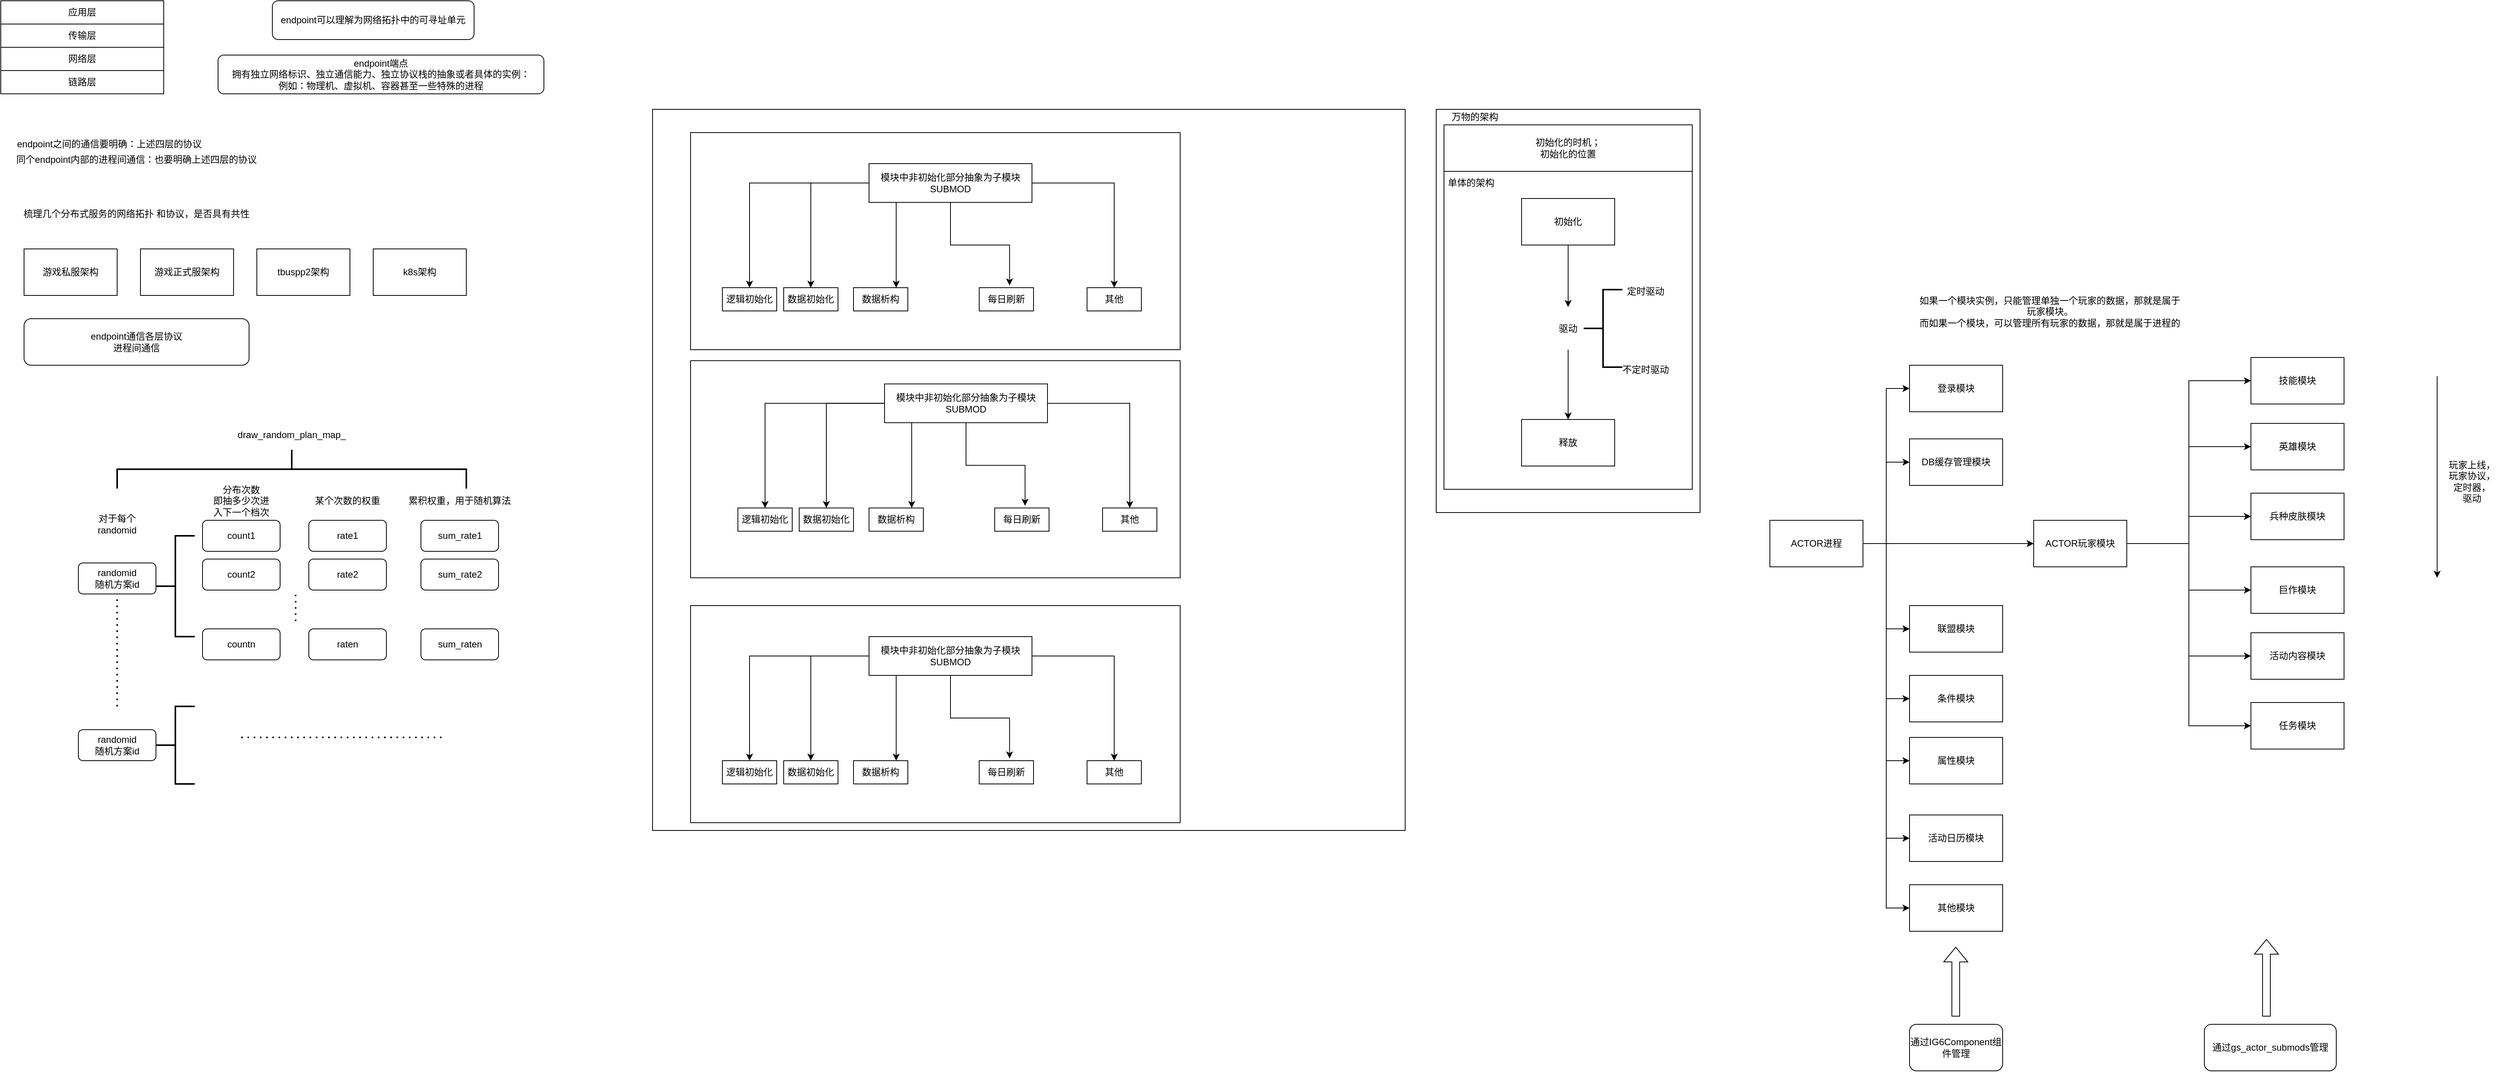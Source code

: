 <mxfile version="28.1.1">
  <diagram name="第 1 页" id="6L0QKgz08H0uk4aZn0Ru">
    <mxGraphModel dx="2454" dy="1193" grid="1" gridSize="10" guides="1" tooltips="1" connect="1" arrows="1" fold="1" page="1" pageScale="1" pageWidth="827" pageHeight="1169" math="0" shadow="0">
      <root>
        <mxCell id="0" />
        <mxCell id="1" parent="0" />
        <mxCell id="KU0j-aZhRdwBa8eBkRVH-1" value="应用层" style="rounded=0;whiteSpace=wrap;html=1;" parent="1" vertex="1">
          <mxGeometry x="10" y="10" width="210" height="30" as="geometry" />
        </mxCell>
        <mxCell id="KU0j-aZhRdwBa8eBkRVH-3" value="传输层" style="rounded=0;whiteSpace=wrap;html=1;" parent="1" vertex="1">
          <mxGeometry x="10" y="40" width="210" height="30" as="geometry" />
        </mxCell>
        <mxCell id="KU0j-aZhRdwBa8eBkRVH-4" value="网络层" style="rounded=0;whiteSpace=wrap;html=1;" parent="1" vertex="1">
          <mxGeometry x="10" y="70" width="210" height="30" as="geometry" />
        </mxCell>
        <mxCell id="KU0j-aZhRdwBa8eBkRVH-5" value="链路层" style="rounded=0;whiteSpace=wrap;html=1;" parent="1" vertex="1">
          <mxGeometry x="10" y="100" width="210" height="30" as="geometry" />
        </mxCell>
        <mxCell id="KU0j-aZhRdwBa8eBkRVH-6" value="endpoint可以理解为网络拓扑中的可寻址单元" style="rounded=1;whiteSpace=wrap;html=1;" parent="1" vertex="1">
          <mxGeometry x="360" y="10" width="260" height="50" as="geometry" />
        </mxCell>
        <mxCell id="KU0j-aZhRdwBa8eBkRVH-7" value="endpoint端点&lt;div&gt;拥有独立网络标识、独立通信能力、独立协议栈的抽象或者具体的实例：&lt;/div&gt;&lt;div&gt;例如：物理机、虚拟机、容器甚至一些特殊的进程&lt;/div&gt;" style="rounded=1;whiteSpace=wrap;html=1;" parent="1" vertex="1">
          <mxGeometry x="290" y="80" width="420" height="50" as="geometry" />
        </mxCell>
        <mxCell id="KU0j-aZhRdwBa8eBkRVH-9" value="endpoint之间的通信要明确：上述四层的协议" style="text;html=1;align=center;verticalAlign=middle;whiteSpace=wrap;rounded=0;" parent="1" vertex="1">
          <mxGeometry x="20" y="180" width="260" height="30" as="geometry" />
        </mxCell>
        <mxCell id="KU0j-aZhRdwBa8eBkRVH-10" value="同个endpoint内部的进程间通信：也要明确上述四层的协议" style="text;html=1;align=center;verticalAlign=middle;whiteSpace=wrap;rounded=0;" parent="1" vertex="1">
          <mxGeometry x="20" y="200" width="330" height="30" as="geometry" />
        </mxCell>
        <mxCell id="KU0j-aZhRdwBa8eBkRVH-11" value="梳理几个分布式服务的网络拓扑 和协议，是否具有共性" style="text;html=1;align=center;verticalAlign=middle;whiteSpace=wrap;rounded=0;" parent="1" vertex="1">
          <mxGeometry x="30" y="270" width="310" height="30" as="geometry" />
        </mxCell>
        <mxCell id="KU0j-aZhRdwBa8eBkRVH-12" value="游戏私服架构" style="rounded=0;whiteSpace=wrap;html=1;" parent="1" vertex="1">
          <mxGeometry x="40" y="330" width="120" height="60" as="geometry" />
        </mxCell>
        <mxCell id="KU0j-aZhRdwBa8eBkRVH-13" value="游戏正式服架构" style="rounded=0;whiteSpace=wrap;html=1;" parent="1" vertex="1">
          <mxGeometry x="190" y="330" width="120" height="60" as="geometry" />
        </mxCell>
        <mxCell id="KU0j-aZhRdwBa8eBkRVH-14" value="tbuspp2架构" style="rounded=0;whiteSpace=wrap;html=1;" parent="1" vertex="1">
          <mxGeometry x="340" y="330" width="120" height="60" as="geometry" />
        </mxCell>
        <mxCell id="KU0j-aZhRdwBa8eBkRVH-15" value="k8s架构" style="rounded=0;whiteSpace=wrap;html=1;" parent="1" vertex="1">
          <mxGeometry x="490" y="330" width="120" height="60" as="geometry" />
        </mxCell>
        <mxCell id="KU0j-aZhRdwBa8eBkRVH-17" value="endpoint通信各层协议&lt;div&gt;进程间通信&lt;/div&gt;" style="rounded=1;whiteSpace=wrap;html=1;" parent="1" vertex="1">
          <mxGeometry x="40" y="420" width="290" height="60" as="geometry" />
        </mxCell>
        <mxCell id="KU0j-aZhRdwBa8eBkRVH-18" value="randomid&lt;div&gt;随机方案id&lt;/div&gt;" style="rounded=1;whiteSpace=wrap;html=1;" parent="1" vertex="1">
          <mxGeometry x="110" y="735" width="100" height="40" as="geometry" />
        </mxCell>
        <mxCell id="KU0j-aZhRdwBa8eBkRVH-20" value="count1" style="rounded=1;whiteSpace=wrap;html=1;" parent="1" vertex="1">
          <mxGeometry x="270" y="680" width="100" height="40" as="geometry" />
        </mxCell>
        <mxCell id="KU0j-aZhRdwBa8eBkRVH-21" value="rate1" style="rounded=1;whiteSpace=wrap;html=1;" parent="1" vertex="1">
          <mxGeometry x="407" y="680" width="100" height="40" as="geometry" />
        </mxCell>
        <mxCell id="KU0j-aZhRdwBa8eBkRVH-22" value="sum_rate1" style="rounded=1;whiteSpace=wrap;html=1;" parent="1" vertex="1">
          <mxGeometry x="551.5" y="680" width="100" height="40" as="geometry" />
        </mxCell>
        <mxCell id="KU0j-aZhRdwBa8eBkRVH-23" value="对于每个randomid" style="text;html=1;align=center;verticalAlign=middle;whiteSpace=wrap;rounded=0;" parent="1" vertex="1">
          <mxGeometry x="130" y="670" width="60" height="30" as="geometry" />
        </mxCell>
        <mxCell id="KU0j-aZhRdwBa8eBkRVH-24" value="分布次数&lt;div&gt;即抽多少次进入下一个档次&lt;/div&gt;" style="text;html=1;align=center;verticalAlign=middle;whiteSpace=wrap;rounded=0;" parent="1" vertex="1">
          <mxGeometry x="280" y="640" width="80" height="30" as="geometry" />
        </mxCell>
        <mxCell id="KU0j-aZhRdwBa8eBkRVH-25" value="某个次数的权重" style="text;html=1;align=center;verticalAlign=middle;whiteSpace=wrap;rounded=0;" parent="1" vertex="1">
          <mxGeometry x="414" y="640" width="86" height="30" as="geometry" />
        </mxCell>
        <mxCell id="KU0j-aZhRdwBa8eBkRVH-26" value="累积权重，用于随机算法" style="text;html=1;align=center;verticalAlign=middle;whiteSpace=wrap;rounded=0;" parent="1" vertex="1">
          <mxGeometry x="530" y="640" width="143" height="30" as="geometry" />
        </mxCell>
        <mxCell id="KU0j-aZhRdwBa8eBkRVH-27" value="count2" style="rounded=1;whiteSpace=wrap;html=1;" parent="1" vertex="1">
          <mxGeometry x="270" y="730" width="100" height="40" as="geometry" />
        </mxCell>
        <mxCell id="KU0j-aZhRdwBa8eBkRVH-28" value="rate2" style="rounded=1;whiteSpace=wrap;html=1;" parent="1" vertex="1">
          <mxGeometry x="407" y="730" width="100" height="40" as="geometry" />
        </mxCell>
        <mxCell id="KU0j-aZhRdwBa8eBkRVH-29" value="sum_rate2" style="rounded=1;whiteSpace=wrap;html=1;" parent="1" vertex="1">
          <mxGeometry x="551.5" y="730" width="100" height="40" as="geometry" />
        </mxCell>
        <mxCell id="KU0j-aZhRdwBa8eBkRVH-30" value="countn" style="rounded=1;whiteSpace=wrap;html=1;" parent="1" vertex="1">
          <mxGeometry x="270" y="820" width="100" height="40" as="geometry" />
        </mxCell>
        <mxCell id="KU0j-aZhRdwBa8eBkRVH-31" value="raten" style="rounded=1;whiteSpace=wrap;html=1;" parent="1" vertex="1">
          <mxGeometry x="407" y="820" width="100" height="40" as="geometry" />
        </mxCell>
        <mxCell id="KU0j-aZhRdwBa8eBkRVH-32" value="sum_raten" style="rounded=1;whiteSpace=wrap;html=1;" parent="1" vertex="1">
          <mxGeometry x="551.5" y="820" width="100" height="40" as="geometry" />
        </mxCell>
        <mxCell id="KU0j-aZhRdwBa8eBkRVH-34" value="" style="endArrow=none;dashed=1;html=1;dashPattern=1 3;strokeWidth=2;rounded=0;" parent="1" edge="1">
          <mxGeometry width="50" height="50" relative="1" as="geometry">
            <mxPoint x="390" y="810" as="sourcePoint" />
            <mxPoint x="390" y="770" as="targetPoint" />
          </mxGeometry>
        </mxCell>
        <mxCell id="KU0j-aZhRdwBa8eBkRVH-36" value="" style="endArrow=none;dashed=1;html=1;dashPattern=1 3;strokeWidth=2;rounded=0;" parent="1" edge="1">
          <mxGeometry width="50" height="50" relative="1" as="geometry">
            <mxPoint x="160" y="920" as="sourcePoint" />
            <mxPoint x="160" y="780" as="targetPoint" />
          </mxGeometry>
        </mxCell>
        <mxCell id="KU0j-aZhRdwBa8eBkRVH-37" value="randomid&lt;div&gt;随机方案id&lt;/div&gt;" style="rounded=1;whiteSpace=wrap;html=1;" parent="1" vertex="1">
          <mxGeometry x="110" y="950" width="100" height="40" as="geometry" />
        </mxCell>
        <mxCell id="KU0j-aZhRdwBa8eBkRVH-38" value="" style="endArrow=none;dashed=1;html=1;dashPattern=1 3;strokeWidth=2;rounded=0;" parent="1" edge="1">
          <mxGeometry width="50" height="50" relative="1" as="geometry">
            <mxPoint x="320" y="960" as="sourcePoint" />
            <mxPoint x="580" y="960" as="targetPoint" />
          </mxGeometry>
        </mxCell>
        <mxCell id="KU0j-aZhRdwBa8eBkRVH-39" value="" style="strokeWidth=2;html=1;shape=mxgraph.flowchart.annotation_2;align=left;labelPosition=right;pointerEvents=1;" parent="1" vertex="1">
          <mxGeometry x="210" y="700" width="50" height="130" as="geometry" />
        </mxCell>
        <mxCell id="KU0j-aZhRdwBa8eBkRVH-40" value="" style="strokeWidth=2;html=1;shape=mxgraph.flowchart.annotation_2;align=left;labelPosition=right;pointerEvents=1;" parent="1" vertex="1">
          <mxGeometry x="210" y="920" width="50" height="100" as="geometry" />
        </mxCell>
        <mxCell id="KU0j-aZhRdwBa8eBkRVH-41" value="" style="strokeWidth=2;html=1;shape=mxgraph.flowchart.annotation_2;align=left;labelPosition=right;pointerEvents=1;rotation=90;" parent="1" vertex="1">
          <mxGeometry x="359.99" y="389.13" width="50" height="450" as="geometry" />
        </mxCell>
        <mxCell id="KU0j-aZhRdwBa8eBkRVH-42" value="draw_random_plan_map_" style="text;html=1;align=center;verticalAlign=middle;whiteSpace=wrap;rounded=0;" parent="1" vertex="1">
          <mxGeometry x="301.99" y="550" width="166" height="40" as="geometry" />
        </mxCell>
        <mxCell id="3fNOpoJ3Ih4Q9q4e5zWk-3" value="" style="edgeStyle=orthogonalEdgeStyle;rounded=0;orthogonalLoop=1;jettySize=auto;html=1;" edge="1" parent="1" source="3fNOpoJ3Ih4Q9q4e5zWk-1" target="3fNOpoJ3Ih4Q9q4e5zWk-2">
          <mxGeometry relative="1" as="geometry" />
        </mxCell>
        <mxCell id="3fNOpoJ3Ih4Q9q4e5zWk-5" value="" style="edgeStyle=orthogonalEdgeStyle;rounded=0;orthogonalLoop=1;jettySize=auto;html=1;" edge="1" parent="1" source="3fNOpoJ3Ih4Q9q4e5zWk-1" target="3fNOpoJ3Ih4Q9q4e5zWk-4">
          <mxGeometry relative="1" as="geometry" />
        </mxCell>
        <mxCell id="3fNOpoJ3Ih4Q9q4e5zWk-7" style="edgeStyle=orthogonalEdgeStyle;rounded=0;orthogonalLoop=1;jettySize=auto;html=1;" edge="1" parent="1" source="3fNOpoJ3Ih4Q9q4e5zWk-1" target="3fNOpoJ3Ih4Q9q4e5zWk-6">
          <mxGeometry relative="1" as="geometry">
            <Array as="points">
              <mxPoint x="1164" y="310" />
              <mxPoint x="1164" y="310" />
            </Array>
          </mxGeometry>
        </mxCell>
        <mxCell id="3fNOpoJ3Ih4Q9q4e5zWk-12" style="edgeStyle=orthogonalEdgeStyle;rounded=0;orthogonalLoop=1;jettySize=auto;html=1;entryX=0.5;entryY=0;entryDx=0;entryDy=0;" edge="1" parent="1" source="3fNOpoJ3Ih4Q9q4e5zWk-1" target="3fNOpoJ3Ih4Q9q4e5zWk-11">
          <mxGeometry relative="1" as="geometry" />
        </mxCell>
        <mxCell id="3fNOpoJ3Ih4Q9q4e5zWk-1" value="&lt;div&gt;模块中非初始化部分抽象为子模块&lt;/div&gt;SUBMOD" style="rounded=0;whiteSpace=wrap;html=1;" vertex="1" parent="1">
          <mxGeometry x="1129" y="220" width="210" height="50" as="geometry" />
        </mxCell>
        <mxCell id="3fNOpoJ3Ih4Q9q4e5zWk-2" value="&lt;div&gt;逻辑初始化&lt;/div&gt;" style="rounded=0;whiteSpace=wrap;html=1;" vertex="1" parent="1">
          <mxGeometry x="940" y="380" width="70" height="30" as="geometry" />
        </mxCell>
        <mxCell id="3fNOpoJ3Ih4Q9q4e5zWk-4" value="数据初始化" style="whiteSpace=wrap;html=1;rounded=0;" vertex="1" parent="1">
          <mxGeometry x="1019" y="380" width="70" height="30" as="geometry" />
        </mxCell>
        <mxCell id="3fNOpoJ3Ih4Q9q4e5zWk-6" value="数据析构" style="whiteSpace=wrap;html=1;rounded=0;" vertex="1" parent="1">
          <mxGeometry x="1109" y="380" width="70" height="30" as="geometry" />
        </mxCell>
        <mxCell id="3fNOpoJ3Ih4Q9q4e5zWk-8" value="每日刷新" style="whiteSpace=wrap;html=1;rounded=0;" vertex="1" parent="1">
          <mxGeometry x="1271" y="380" width="70" height="30" as="geometry" />
        </mxCell>
        <mxCell id="3fNOpoJ3Ih4Q9q4e5zWk-9" style="edgeStyle=orthogonalEdgeStyle;rounded=0;orthogonalLoop=1;jettySize=auto;html=1;entryX=0.559;entryY=-0.095;entryDx=0;entryDy=0;entryPerimeter=0;" edge="1" parent="1" source="3fNOpoJ3Ih4Q9q4e5zWk-1" target="3fNOpoJ3Ih4Q9q4e5zWk-8">
          <mxGeometry relative="1" as="geometry" />
        </mxCell>
        <mxCell id="3fNOpoJ3Ih4Q9q4e5zWk-11" value="其他" style="whiteSpace=wrap;html=1;rounded=0;" vertex="1" parent="1">
          <mxGeometry x="1410" y="380" width="70" height="30" as="geometry" />
        </mxCell>
        <mxCell id="3fNOpoJ3Ih4Q9q4e5zWk-13" value="" style="rounded=0;whiteSpace=wrap;html=1;fillColor=none;" vertex="1" parent="1">
          <mxGeometry x="899" y="180" width="631" height="280" as="geometry" />
        </mxCell>
        <mxCell id="3fNOpoJ3Ih4Q9q4e5zWk-14" value="" style="edgeStyle=orthogonalEdgeStyle;rounded=0;orthogonalLoop=1;jettySize=auto;html=1;" edge="1" parent="1" source="3fNOpoJ3Ih4Q9q4e5zWk-18" target="3fNOpoJ3Ih4Q9q4e5zWk-19">
          <mxGeometry relative="1" as="geometry" />
        </mxCell>
        <mxCell id="3fNOpoJ3Ih4Q9q4e5zWk-15" value="" style="edgeStyle=orthogonalEdgeStyle;rounded=0;orthogonalLoop=1;jettySize=auto;html=1;" edge="1" parent="1" source="3fNOpoJ3Ih4Q9q4e5zWk-18" target="3fNOpoJ3Ih4Q9q4e5zWk-20">
          <mxGeometry relative="1" as="geometry" />
        </mxCell>
        <mxCell id="3fNOpoJ3Ih4Q9q4e5zWk-16" style="edgeStyle=orthogonalEdgeStyle;rounded=0;orthogonalLoop=1;jettySize=auto;html=1;" edge="1" parent="1" source="3fNOpoJ3Ih4Q9q4e5zWk-18" target="3fNOpoJ3Ih4Q9q4e5zWk-21">
          <mxGeometry relative="1" as="geometry">
            <Array as="points">
              <mxPoint x="1184" y="594.13" />
              <mxPoint x="1184" y="594.13" />
            </Array>
          </mxGeometry>
        </mxCell>
        <mxCell id="3fNOpoJ3Ih4Q9q4e5zWk-17" style="edgeStyle=orthogonalEdgeStyle;rounded=0;orthogonalLoop=1;jettySize=auto;html=1;entryX=0.5;entryY=0;entryDx=0;entryDy=0;" edge="1" parent="1" source="3fNOpoJ3Ih4Q9q4e5zWk-18" target="3fNOpoJ3Ih4Q9q4e5zWk-24">
          <mxGeometry relative="1" as="geometry" />
        </mxCell>
        <mxCell id="3fNOpoJ3Ih4Q9q4e5zWk-18" value="&lt;div&gt;模块中非初始化部分抽象为子模块&lt;/div&gt;SUBMOD" style="rounded=0;whiteSpace=wrap;html=1;" vertex="1" parent="1">
          <mxGeometry x="1149" y="504.13" width="210" height="50" as="geometry" />
        </mxCell>
        <mxCell id="3fNOpoJ3Ih4Q9q4e5zWk-19" value="&lt;div&gt;逻辑初始化&lt;/div&gt;" style="rounded=0;whiteSpace=wrap;html=1;" vertex="1" parent="1">
          <mxGeometry x="960" y="664.13" width="70" height="30" as="geometry" />
        </mxCell>
        <mxCell id="3fNOpoJ3Ih4Q9q4e5zWk-20" value="数据初始化" style="whiteSpace=wrap;html=1;rounded=0;" vertex="1" parent="1">
          <mxGeometry x="1039" y="664.13" width="70" height="30" as="geometry" />
        </mxCell>
        <mxCell id="3fNOpoJ3Ih4Q9q4e5zWk-21" value="数据析构" style="whiteSpace=wrap;html=1;rounded=0;" vertex="1" parent="1">
          <mxGeometry x="1129" y="664.13" width="70" height="30" as="geometry" />
        </mxCell>
        <mxCell id="3fNOpoJ3Ih4Q9q4e5zWk-22" value="每日刷新" style="whiteSpace=wrap;html=1;rounded=0;" vertex="1" parent="1">
          <mxGeometry x="1291" y="664.13" width="70" height="30" as="geometry" />
        </mxCell>
        <mxCell id="3fNOpoJ3Ih4Q9q4e5zWk-23" style="edgeStyle=orthogonalEdgeStyle;rounded=0;orthogonalLoop=1;jettySize=auto;html=1;entryX=0.559;entryY=-0.095;entryDx=0;entryDy=0;entryPerimeter=0;" edge="1" parent="1" source="3fNOpoJ3Ih4Q9q4e5zWk-18" target="3fNOpoJ3Ih4Q9q4e5zWk-22">
          <mxGeometry relative="1" as="geometry" />
        </mxCell>
        <mxCell id="3fNOpoJ3Ih4Q9q4e5zWk-24" value="其他" style="whiteSpace=wrap;html=1;rounded=0;" vertex="1" parent="1">
          <mxGeometry x="1430" y="664.13" width="70" height="30" as="geometry" />
        </mxCell>
        <mxCell id="3fNOpoJ3Ih4Q9q4e5zWk-25" value="" style="rounded=0;whiteSpace=wrap;html=1;fillColor=none;" vertex="1" parent="1">
          <mxGeometry x="899" y="474.13" width="631" height="280" as="geometry" />
        </mxCell>
        <mxCell id="3fNOpoJ3Ih4Q9q4e5zWk-26" value="" style="edgeStyle=orthogonalEdgeStyle;rounded=0;orthogonalLoop=1;jettySize=auto;html=1;" edge="1" parent="1" source="3fNOpoJ3Ih4Q9q4e5zWk-30" target="3fNOpoJ3Ih4Q9q4e5zWk-31">
          <mxGeometry relative="1" as="geometry" />
        </mxCell>
        <mxCell id="3fNOpoJ3Ih4Q9q4e5zWk-27" value="" style="edgeStyle=orthogonalEdgeStyle;rounded=0;orthogonalLoop=1;jettySize=auto;html=1;" edge="1" parent="1" source="3fNOpoJ3Ih4Q9q4e5zWk-30" target="3fNOpoJ3Ih4Q9q4e5zWk-32">
          <mxGeometry relative="1" as="geometry" />
        </mxCell>
        <mxCell id="3fNOpoJ3Ih4Q9q4e5zWk-28" style="edgeStyle=orthogonalEdgeStyle;rounded=0;orthogonalLoop=1;jettySize=auto;html=1;" edge="1" parent="1" source="3fNOpoJ3Ih4Q9q4e5zWk-30" target="3fNOpoJ3Ih4Q9q4e5zWk-33">
          <mxGeometry relative="1" as="geometry">
            <Array as="points">
              <mxPoint x="1164" y="920" />
              <mxPoint x="1164" y="920" />
            </Array>
          </mxGeometry>
        </mxCell>
        <mxCell id="3fNOpoJ3Ih4Q9q4e5zWk-29" style="edgeStyle=orthogonalEdgeStyle;rounded=0;orthogonalLoop=1;jettySize=auto;html=1;entryX=0.5;entryY=0;entryDx=0;entryDy=0;" edge="1" parent="1" source="3fNOpoJ3Ih4Q9q4e5zWk-30" target="3fNOpoJ3Ih4Q9q4e5zWk-36">
          <mxGeometry relative="1" as="geometry" />
        </mxCell>
        <mxCell id="3fNOpoJ3Ih4Q9q4e5zWk-30" value="&lt;div&gt;模块中非初始化部分抽象为子模块&lt;/div&gt;SUBMOD" style="rounded=0;whiteSpace=wrap;html=1;" vertex="1" parent="1">
          <mxGeometry x="1129" y="830" width="210" height="50" as="geometry" />
        </mxCell>
        <mxCell id="3fNOpoJ3Ih4Q9q4e5zWk-31" value="&lt;div&gt;逻辑初始化&lt;/div&gt;" style="rounded=0;whiteSpace=wrap;html=1;" vertex="1" parent="1">
          <mxGeometry x="940" y="990" width="70" height="30" as="geometry" />
        </mxCell>
        <mxCell id="3fNOpoJ3Ih4Q9q4e5zWk-32" value="数据初始化" style="whiteSpace=wrap;html=1;rounded=0;" vertex="1" parent="1">
          <mxGeometry x="1019" y="990" width="70" height="30" as="geometry" />
        </mxCell>
        <mxCell id="3fNOpoJ3Ih4Q9q4e5zWk-33" value="数据析构" style="whiteSpace=wrap;html=1;rounded=0;" vertex="1" parent="1">
          <mxGeometry x="1109" y="990" width="70" height="30" as="geometry" />
        </mxCell>
        <mxCell id="3fNOpoJ3Ih4Q9q4e5zWk-34" value="每日刷新" style="whiteSpace=wrap;html=1;rounded=0;" vertex="1" parent="1">
          <mxGeometry x="1271" y="990" width="70" height="30" as="geometry" />
        </mxCell>
        <mxCell id="3fNOpoJ3Ih4Q9q4e5zWk-35" style="edgeStyle=orthogonalEdgeStyle;rounded=0;orthogonalLoop=1;jettySize=auto;html=1;entryX=0.559;entryY=-0.095;entryDx=0;entryDy=0;entryPerimeter=0;" edge="1" parent="1" source="3fNOpoJ3Ih4Q9q4e5zWk-30" target="3fNOpoJ3Ih4Q9q4e5zWk-34">
          <mxGeometry relative="1" as="geometry" />
        </mxCell>
        <mxCell id="3fNOpoJ3Ih4Q9q4e5zWk-36" value="其他" style="whiteSpace=wrap;html=1;rounded=0;" vertex="1" parent="1">
          <mxGeometry x="1410" y="990" width="70" height="30" as="geometry" />
        </mxCell>
        <mxCell id="3fNOpoJ3Ih4Q9q4e5zWk-37" value="" style="rounded=0;whiteSpace=wrap;html=1;fillColor=none;" vertex="1" parent="1">
          <mxGeometry x="899" y="790" width="631" height="280" as="geometry" />
        </mxCell>
        <mxCell id="3fNOpoJ3Ih4Q9q4e5zWk-38" value="" style="rounded=0;whiteSpace=wrap;html=1;fillColor=none;" vertex="1" parent="1">
          <mxGeometry x="850" y="150" width="970" height="930" as="geometry" />
        </mxCell>
        <mxCell id="3fNOpoJ3Ih4Q9q4e5zWk-41" style="edgeStyle=orthogonalEdgeStyle;rounded=0;orthogonalLoop=1;jettySize=auto;html=1;" edge="1" parent="1" source="3fNOpoJ3Ih4Q9q4e5zWk-43" target="3fNOpoJ3Ih4Q9q4e5zWk-40">
          <mxGeometry relative="1" as="geometry" />
        </mxCell>
        <mxCell id="3fNOpoJ3Ih4Q9q4e5zWk-39" value="初始化" style="rounded=0;whiteSpace=wrap;html=1;" vertex="1" parent="1">
          <mxGeometry x="1970" y="265" width="120" height="60" as="geometry" />
        </mxCell>
        <mxCell id="3fNOpoJ3Ih4Q9q4e5zWk-40" value="释放" style="rounded=0;whiteSpace=wrap;html=1;" vertex="1" parent="1">
          <mxGeometry x="1970" y="550" width="120" height="60" as="geometry" />
        </mxCell>
        <mxCell id="3fNOpoJ3Ih4Q9q4e5zWk-42" value="" style="edgeStyle=orthogonalEdgeStyle;rounded=0;orthogonalLoop=1;jettySize=auto;html=1;" edge="1" parent="1" source="3fNOpoJ3Ih4Q9q4e5zWk-39" target="3fNOpoJ3Ih4Q9q4e5zWk-43">
          <mxGeometry relative="1" as="geometry">
            <mxPoint x="2030" y="325" as="sourcePoint" />
            <mxPoint x="2030" y="550" as="targetPoint" />
          </mxGeometry>
        </mxCell>
        <mxCell id="3fNOpoJ3Ih4Q9q4e5zWk-43" value="驱动" style="text;html=1;align=center;verticalAlign=middle;whiteSpace=wrap;rounded=0;" vertex="1" parent="1">
          <mxGeometry x="2000" y="405" width="60" height="55" as="geometry" />
        </mxCell>
        <mxCell id="3fNOpoJ3Ih4Q9q4e5zWk-44" value="" style="strokeWidth=2;html=1;shape=mxgraph.flowchart.annotation_2;align=left;labelPosition=right;pointerEvents=1;" vertex="1" parent="1">
          <mxGeometry x="2050" y="382.5" width="50" height="100" as="geometry" />
        </mxCell>
        <mxCell id="3fNOpoJ3Ih4Q9q4e5zWk-45" value="定时驱动" style="text;html=1;align=center;verticalAlign=middle;whiteSpace=wrap;rounded=0;" vertex="1" parent="1">
          <mxGeometry x="2100" y="369" width="60" height="31" as="geometry" />
        </mxCell>
        <mxCell id="3fNOpoJ3Ih4Q9q4e5zWk-46" value="不定时驱动" style="text;html=1;align=center;verticalAlign=middle;whiteSpace=wrap;rounded=0;" vertex="1" parent="1">
          <mxGeometry x="2090" y="470" width="80" height="31" as="geometry" />
        </mxCell>
        <mxCell id="3fNOpoJ3Ih4Q9q4e5zWk-47" value="" style="rounded=0;whiteSpace=wrap;html=1;fillColor=none;" vertex="1" parent="1">
          <mxGeometry x="1870" y="230" width="320" height="410" as="geometry" />
        </mxCell>
        <mxCell id="3fNOpoJ3Ih4Q9q4e5zWk-48" value="万物的架构" style="text;html=1;align=center;verticalAlign=middle;whiteSpace=wrap;rounded=0;" vertex="1" parent="1">
          <mxGeometry x="1860" y="140" width="100" height="40" as="geometry" />
        </mxCell>
        <mxCell id="3fNOpoJ3Ih4Q9q4e5zWk-50" value="初始化的时机；&lt;div&gt;初始化的位置&lt;/div&gt;" style="rounded=0;whiteSpace=wrap;html=1;" vertex="1" parent="1">
          <mxGeometry x="1870" y="170" width="320" height="60" as="geometry" />
        </mxCell>
        <mxCell id="3fNOpoJ3Ih4Q9q4e5zWk-51" value="" style="rounded=0;whiteSpace=wrap;html=1;fillColor=none;" vertex="1" parent="1">
          <mxGeometry x="1860" y="150" width="340" height="520" as="geometry" />
        </mxCell>
        <mxCell id="3fNOpoJ3Ih4Q9q4e5zWk-52" value="单体的架构" style="text;html=1;align=center;verticalAlign=middle;whiteSpace=wrap;rounded=0;" vertex="1" parent="1">
          <mxGeometry x="1870" y="230" width="70" height="30" as="geometry" />
        </mxCell>
        <mxCell id="3fNOpoJ3Ih4Q9q4e5zWk-67" style="edgeStyle=orthogonalEdgeStyle;rounded=0;orthogonalLoop=1;jettySize=auto;html=1;entryX=0;entryY=0.5;entryDx=0;entryDy=0;" edge="1" parent="1" source="3fNOpoJ3Ih4Q9q4e5zWk-53" target="3fNOpoJ3Ih4Q9q4e5zWk-54">
          <mxGeometry relative="1" as="geometry" />
        </mxCell>
        <mxCell id="3fNOpoJ3Ih4Q9q4e5zWk-68" style="edgeStyle=orthogonalEdgeStyle;rounded=0;orthogonalLoop=1;jettySize=auto;html=1;entryX=0;entryY=0.5;entryDx=0;entryDy=0;" edge="1" parent="1" source="3fNOpoJ3Ih4Q9q4e5zWk-53" target="3fNOpoJ3Ih4Q9q4e5zWk-55">
          <mxGeometry relative="1" as="geometry" />
        </mxCell>
        <mxCell id="3fNOpoJ3Ih4Q9q4e5zWk-69" style="edgeStyle=orthogonalEdgeStyle;rounded=0;orthogonalLoop=1;jettySize=auto;html=1;entryX=0;entryY=0.5;entryDx=0;entryDy=0;" edge="1" parent="1" source="3fNOpoJ3Ih4Q9q4e5zWk-53" target="3fNOpoJ3Ih4Q9q4e5zWk-56">
          <mxGeometry relative="1" as="geometry" />
        </mxCell>
        <mxCell id="3fNOpoJ3Ih4Q9q4e5zWk-71" style="edgeStyle=orthogonalEdgeStyle;rounded=0;orthogonalLoop=1;jettySize=auto;html=1;entryX=0;entryY=0.5;entryDx=0;entryDy=0;" edge="1" parent="1" source="3fNOpoJ3Ih4Q9q4e5zWk-53" target="3fNOpoJ3Ih4Q9q4e5zWk-57">
          <mxGeometry relative="1" as="geometry" />
        </mxCell>
        <mxCell id="3fNOpoJ3Ih4Q9q4e5zWk-72" style="edgeStyle=orthogonalEdgeStyle;rounded=0;orthogonalLoop=1;jettySize=auto;html=1;entryX=0;entryY=0.5;entryDx=0;entryDy=0;" edge="1" parent="1" source="3fNOpoJ3Ih4Q9q4e5zWk-53" target="3fNOpoJ3Ih4Q9q4e5zWk-66">
          <mxGeometry relative="1" as="geometry" />
        </mxCell>
        <mxCell id="3fNOpoJ3Ih4Q9q4e5zWk-73" style="edgeStyle=orthogonalEdgeStyle;rounded=0;orthogonalLoop=1;jettySize=auto;html=1;entryX=0;entryY=0.5;entryDx=0;entryDy=0;" edge="1" parent="1" source="3fNOpoJ3Ih4Q9q4e5zWk-53" target="3fNOpoJ3Ih4Q9q4e5zWk-65">
          <mxGeometry relative="1" as="geometry" />
        </mxCell>
        <mxCell id="3fNOpoJ3Ih4Q9q4e5zWk-84" style="edgeStyle=orthogonalEdgeStyle;rounded=0;orthogonalLoop=1;jettySize=auto;html=1;entryX=0;entryY=0.5;entryDx=0;entryDy=0;" edge="1" parent="1" source="3fNOpoJ3Ih4Q9q4e5zWk-53" target="3fNOpoJ3Ih4Q9q4e5zWk-61">
          <mxGeometry relative="1" as="geometry" />
        </mxCell>
        <mxCell id="3fNOpoJ3Ih4Q9q4e5zWk-85" style="edgeStyle=orthogonalEdgeStyle;rounded=0;orthogonalLoop=1;jettySize=auto;html=1;entryX=0;entryY=0.5;entryDx=0;entryDy=0;" edge="1" parent="1" source="3fNOpoJ3Ih4Q9q4e5zWk-53" target="3fNOpoJ3Ih4Q9q4e5zWk-62">
          <mxGeometry relative="1" as="geometry" />
        </mxCell>
        <mxCell id="3fNOpoJ3Ih4Q9q4e5zWk-53" value="ACTOR进程" style="rounded=0;whiteSpace=wrap;html=1;" vertex="1" parent="1">
          <mxGeometry x="2290" y="680" width="120" height="60" as="geometry" />
        </mxCell>
        <mxCell id="3fNOpoJ3Ih4Q9q4e5zWk-54" value="登录模块" style="rounded=0;whiteSpace=wrap;html=1;" vertex="1" parent="1">
          <mxGeometry x="2470" y="480" width="120" height="60" as="geometry" />
        </mxCell>
        <mxCell id="3fNOpoJ3Ih4Q9q4e5zWk-55" value="DB缓存管理模块" style="rounded=0;whiteSpace=wrap;html=1;" vertex="1" parent="1">
          <mxGeometry x="2470" y="575" width="120" height="60" as="geometry" />
        </mxCell>
        <mxCell id="3fNOpoJ3Ih4Q9q4e5zWk-74" style="edgeStyle=orthogonalEdgeStyle;rounded=0;orthogonalLoop=1;jettySize=auto;html=1;entryX=0;entryY=0.5;entryDx=0;entryDy=0;" edge="1" parent="1" source="3fNOpoJ3Ih4Q9q4e5zWk-56" target="3fNOpoJ3Ih4Q9q4e5zWk-58">
          <mxGeometry relative="1" as="geometry" />
        </mxCell>
        <mxCell id="3fNOpoJ3Ih4Q9q4e5zWk-75" style="edgeStyle=orthogonalEdgeStyle;rounded=0;orthogonalLoop=1;jettySize=auto;html=1;entryX=0;entryY=0.5;entryDx=0;entryDy=0;" edge="1" parent="1" source="3fNOpoJ3Ih4Q9q4e5zWk-56" target="3fNOpoJ3Ih4Q9q4e5zWk-59">
          <mxGeometry relative="1" as="geometry" />
        </mxCell>
        <mxCell id="3fNOpoJ3Ih4Q9q4e5zWk-76" style="edgeStyle=orthogonalEdgeStyle;rounded=0;orthogonalLoop=1;jettySize=auto;html=1;entryX=0;entryY=0.5;entryDx=0;entryDy=0;" edge="1" parent="1" source="3fNOpoJ3Ih4Q9q4e5zWk-56" target="3fNOpoJ3Ih4Q9q4e5zWk-60">
          <mxGeometry relative="1" as="geometry" />
        </mxCell>
        <mxCell id="3fNOpoJ3Ih4Q9q4e5zWk-77" style="edgeStyle=orthogonalEdgeStyle;rounded=0;orthogonalLoop=1;jettySize=auto;html=1;entryX=0;entryY=0.5;entryDx=0;entryDy=0;" edge="1" parent="1" source="3fNOpoJ3Ih4Q9q4e5zWk-56" target="3fNOpoJ3Ih4Q9q4e5zWk-64">
          <mxGeometry relative="1" as="geometry" />
        </mxCell>
        <mxCell id="3fNOpoJ3Ih4Q9q4e5zWk-80" style="edgeStyle=orthogonalEdgeStyle;rounded=0;orthogonalLoop=1;jettySize=auto;html=1;entryX=0;entryY=0.5;entryDx=0;entryDy=0;" edge="1" parent="1" source="3fNOpoJ3Ih4Q9q4e5zWk-56" target="3fNOpoJ3Ih4Q9q4e5zWk-63">
          <mxGeometry relative="1" as="geometry" />
        </mxCell>
        <mxCell id="3fNOpoJ3Ih4Q9q4e5zWk-83" style="edgeStyle=orthogonalEdgeStyle;rounded=0;orthogonalLoop=1;jettySize=auto;html=1;entryX=0;entryY=0.5;entryDx=0;entryDy=0;" edge="1" parent="1" source="3fNOpoJ3Ih4Q9q4e5zWk-56" target="3fNOpoJ3Ih4Q9q4e5zWk-82">
          <mxGeometry relative="1" as="geometry" />
        </mxCell>
        <mxCell id="3fNOpoJ3Ih4Q9q4e5zWk-56" value="ACTOR玩家模块" style="rounded=0;whiteSpace=wrap;html=1;" vertex="1" parent="1">
          <mxGeometry x="2630" y="680" width="120" height="60" as="geometry" />
        </mxCell>
        <mxCell id="3fNOpoJ3Ih4Q9q4e5zWk-57" value="联盟模块" style="rounded=0;whiteSpace=wrap;html=1;" vertex="1" parent="1">
          <mxGeometry x="2470" y="790" width="120" height="60" as="geometry" />
        </mxCell>
        <mxCell id="3fNOpoJ3Ih4Q9q4e5zWk-58" value="技能模块" style="rounded=0;whiteSpace=wrap;html=1;" vertex="1" parent="1">
          <mxGeometry x="2910" y="470" width="120" height="60" as="geometry" />
        </mxCell>
        <mxCell id="3fNOpoJ3Ih4Q9q4e5zWk-59" value="英雄模块" style="rounded=0;whiteSpace=wrap;html=1;" vertex="1" parent="1">
          <mxGeometry x="2910" y="555" width="120" height="60" as="geometry" />
        </mxCell>
        <mxCell id="3fNOpoJ3Ih4Q9q4e5zWk-60" value="兵种皮肤模块" style="rounded=0;whiteSpace=wrap;html=1;" vertex="1" parent="1">
          <mxGeometry x="2910" y="645" width="120" height="60" as="geometry" />
        </mxCell>
        <mxCell id="3fNOpoJ3Ih4Q9q4e5zWk-61" value="条件模块" style="rounded=0;whiteSpace=wrap;html=1;" vertex="1" parent="1">
          <mxGeometry x="2470" y="880" width="120" height="60" as="geometry" />
        </mxCell>
        <mxCell id="3fNOpoJ3Ih4Q9q4e5zWk-62" value="属性模块" style="rounded=0;whiteSpace=wrap;html=1;" vertex="1" parent="1">
          <mxGeometry x="2470" y="960" width="120" height="60" as="geometry" />
        </mxCell>
        <mxCell id="3fNOpoJ3Ih4Q9q4e5zWk-63" value="活动内容模块" style="rounded=0;whiteSpace=wrap;html=1;" vertex="1" parent="1">
          <mxGeometry x="2910" y="825" width="120" height="60" as="geometry" />
        </mxCell>
        <mxCell id="3fNOpoJ3Ih4Q9q4e5zWk-64" value="巨作模块" style="rounded=0;whiteSpace=wrap;html=1;" vertex="1" parent="1">
          <mxGeometry x="2910" y="740" width="120" height="60" as="geometry" />
        </mxCell>
        <mxCell id="3fNOpoJ3Ih4Q9q4e5zWk-65" value="其他模块" style="rounded=0;whiteSpace=wrap;html=1;" vertex="1" parent="1">
          <mxGeometry x="2470" y="1150" width="120" height="60" as="geometry" />
        </mxCell>
        <mxCell id="3fNOpoJ3Ih4Q9q4e5zWk-66" value="活动日历模块" style="rounded=0;whiteSpace=wrap;html=1;" vertex="1" parent="1">
          <mxGeometry x="2470" y="1060" width="120" height="60" as="geometry" />
        </mxCell>
        <mxCell id="3fNOpoJ3Ih4Q9q4e5zWk-81" value="如果一个模块实例，只能管理单独一个玩家的数据，那就是属于玩家模块。&lt;div&gt;而如果一个模块，可以管理所有玩家的数据，那就是属于进程的&lt;/div&gt;" style="text;html=1;align=center;verticalAlign=middle;whiteSpace=wrap;rounded=0;" vertex="1" parent="1">
          <mxGeometry x="2481" y="370" width="340" height="81" as="geometry" />
        </mxCell>
        <mxCell id="3fNOpoJ3Ih4Q9q4e5zWk-82" value="任务模块" style="rounded=0;whiteSpace=wrap;html=1;" vertex="1" parent="1">
          <mxGeometry x="2910" y="915" width="120" height="60" as="geometry" />
        </mxCell>
        <mxCell id="3fNOpoJ3Ih4Q9q4e5zWk-87" value="通过IG6Component组件管理" style="rounded=1;whiteSpace=wrap;html=1;" vertex="1" parent="1">
          <mxGeometry x="2470" y="1330" width="120" height="60" as="geometry" />
        </mxCell>
        <mxCell id="3fNOpoJ3Ih4Q9q4e5zWk-88" value="" style="shape=flexArrow;endArrow=classic;html=1;rounded=0;" edge="1" parent="1">
          <mxGeometry width="50" height="50" relative="1" as="geometry">
            <mxPoint x="2529.58" y="1320" as="sourcePoint" />
            <mxPoint x="2529.58" y="1230" as="targetPoint" />
          </mxGeometry>
        </mxCell>
        <mxCell id="3fNOpoJ3Ih4Q9q4e5zWk-89" value="通过gs_actor_submods管理" style="rounded=1;whiteSpace=wrap;html=1;" vertex="1" parent="1">
          <mxGeometry x="2850" y="1330" width="170" height="60" as="geometry" />
        </mxCell>
        <mxCell id="3fNOpoJ3Ih4Q9q4e5zWk-90" value="" style="shape=flexArrow;endArrow=classic;html=1;rounded=0;" edge="1" parent="1">
          <mxGeometry width="50" height="50" relative="1" as="geometry">
            <mxPoint x="2930" y="1320" as="sourcePoint" />
            <mxPoint x="2930" y="1220" as="targetPoint" />
          </mxGeometry>
        </mxCell>
        <mxCell id="3fNOpoJ3Ih4Q9q4e5zWk-91" value="" style="endArrow=classic;html=1;rounded=0;" edge="1" parent="1">
          <mxGeometry width="50" height="50" relative="1" as="geometry">
            <mxPoint x="3150" y="494.13" as="sourcePoint" />
            <mxPoint x="3150" y="754.13" as="targetPoint" />
          </mxGeometry>
        </mxCell>
        <mxCell id="3fNOpoJ3Ih4Q9q4e5zWk-92" value="玩家上线，&lt;div&gt;玩家协议，&lt;/div&gt;&lt;div&gt;定时器，&lt;/div&gt;&lt;div&gt;驱动&lt;/div&gt;" style="text;html=1;align=center;verticalAlign=middle;whiteSpace=wrap;rounded=0;" vertex="1" parent="1">
          <mxGeometry x="3160" y="540" width="70" height="180" as="geometry" />
        </mxCell>
      </root>
    </mxGraphModel>
  </diagram>
</mxfile>
